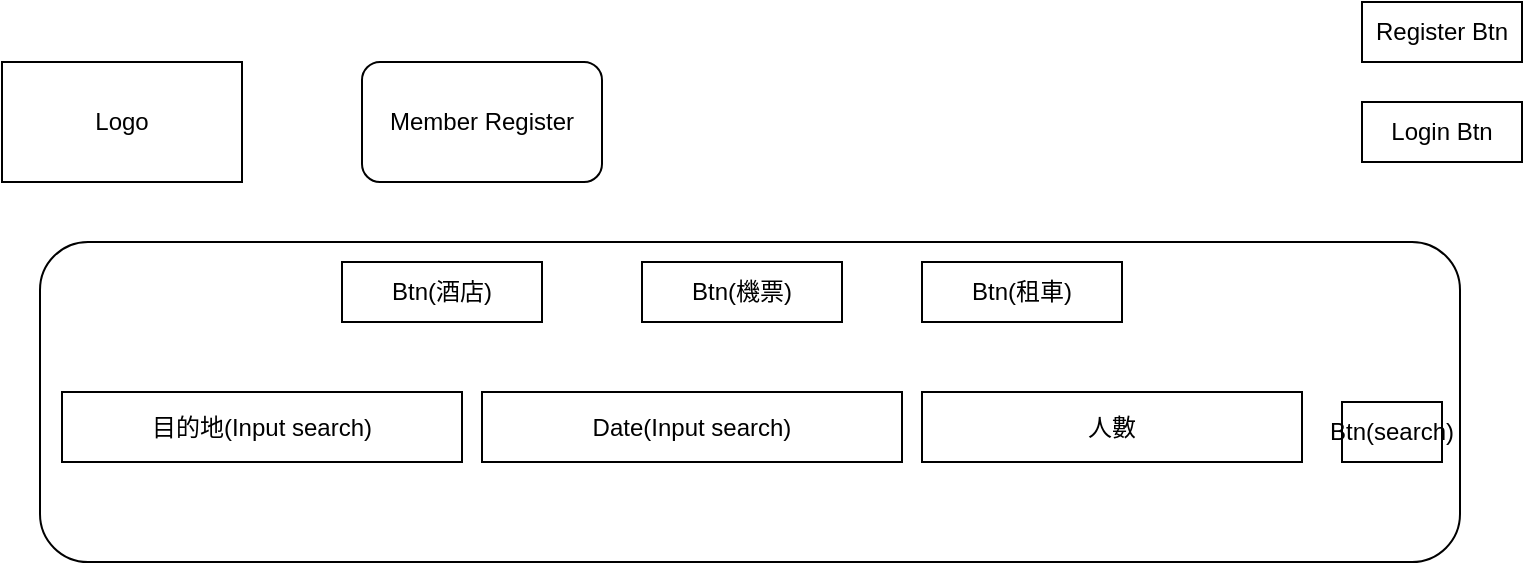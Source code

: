 <mxfile>
    <diagram name="Cover" id="yhkR6pUVogOGr_vbKUKw">
        <mxGraphModel dx="816" dy="419" grid="1" gridSize="10" guides="1" tooltips="1" connect="1" arrows="1" fold="1" page="1" pageScale="1" pageWidth="827" pageHeight="1169" math="0" shadow="0">
            <root>
                <mxCell id="0"/>
                <mxCell id="1" parent="0"/>
                <mxCell id="xEqCbCpqzMmOeNpdaJ_V-1" value="Logo" style="rounded=0;whiteSpace=wrap;html=1;" parent="1" vertex="1">
                    <mxGeometry x="40" y="40" width="120" height="60" as="geometry"/>
                </mxCell>
                <mxCell id="xEqCbCpqzMmOeNpdaJ_V-2" value="Login Btn" style="rounded=0;whiteSpace=wrap;html=1;" parent="1" vertex="1">
                    <mxGeometry x="720" y="60" width="80" height="30" as="geometry"/>
                </mxCell>
                <mxCell id="xEqCbCpqzMmOeNpdaJ_V-4" value="" style="rounded=1;whiteSpace=wrap;html=1;" parent="1" vertex="1">
                    <mxGeometry x="59" y="130" width="710" height="160" as="geometry"/>
                </mxCell>
                <mxCell id="xEqCbCpqzMmOeNpdaJ_V-7" value="Btn(酒店)" style="rounded=0;whiteSpace=wrap;html=1;" parent="1" vertex="1">
                    <mxGeometry x="210" y="140" width="100" height="30" as="geometry"/>
                </mxCell>
                <mxCell id="xEqCbCpqzMmOeNpdaJ_V-8" value="Btn(機票)" style="rounded=0;whiteSpace=wrap;html=1;" parent="1" vertex="1">
                    <mxGeometry x="360" y="140" width="100" height="30" as="geometry"/>
                </mxCell>
                <mxCell id="xEqCbCpqzMmOeNpdaJ_V-9" value="Btn(租車)" style="rounded=0;whiteSpace=wrap;html=1;" parent="1" vertex="1">
                    <mxGeometry x="500" y="140" width="100" height="30" as="geometry"/>
                </mxCell>
                <mxCell id="xEqCbCpqzMmOeNpdaJ_V-10" value="目的地(Input search)" style="rounded=0;whiteSpace=wrap;html=1;" parent="1" vertex="1">
                    <mxGeometry x="70" y="205" width="200" height="35" as="geometry"/>
                </mxCell>
                <mxCell id="xEqCbCpqzMmOeNpdaJ_V-11" value="Date(Input search)" style="rounded=0;whiteSpace=wrap;html=1;" parent="1" vertex="1">
                    <mxGeometry x="280" y="205" width="210" height="35" as="geometry"/>
                </mxCell>
                <mxCell id="xEqCbCpqzMmOeNpdaJ_V-12" value="人數" style="rounded=0;whiteSpace=wrap;html=1;" parent="1" vertex="1">
                    <mxGeometry x="500" y="205" width="190" height="35" as="geometry"/>
                </mxCell>
                <mxCell id="xEqCbCpqzMmOeNpdaJ_V-13" value="Btn(search)" style="rounded=0;whiteSpace=wrap;html=1;" parent="1" vertex="1">
                    <mxGeometry x="710" y="210" width="50" height="30" as="geometry"/>
                </mxCell>
                <mxCell id="xEqCbCpqzMmOeNpdaJ_V-15" style="edgeStyle=orthogonalEdgeStyle;rounded=0;orthogonalLoop=1;jettySize=auto;html=1;exitX=0.5;exitY=1;exitDx=0;exitDy=0;" parent="1" source="xEqCbCpqzMmOeNpdaJ_V-4" target="xEqCbCpqzMmOeNpdaJ_V-4" edge="1">
                    <mxGeometry relative="1" as="geometry"/>
                </mxCell>
                <mxCell id="ALOZ-e7BVdD-AdIb4WJP-1" value="Member Register" style="rounded=1;whiteSpace=wrap;html=1;" vertex="1" parent="1">
                    <mxGeometry x="220" y="40" width="120" height="60" as="geometry"/>
                </mxCell>
                <mxCell id="ALOZ-e7BVdD-AdIb4WJP-2" value="Register Btn" style="rounded=0;whiteSpace=wrap;html=1;" vertex="1" parent="1">
                    <mxGeometry x="720" y="10" width="80" height="30" as="geometry"/>
                </mxCell>
            </root>
        </mxGraphModel>
    </diagram>
    <diagram id="1iG303gjy2WjJgN7xIVB" name="Login ">
        <mxGraphModel dx="816" dy="419" grid="1" gridSize="10" guides="1" tooltips="1" connect="1" arrows="1" fold="1" page="1" pageScale="1" pageWidth="827" pageHeight="1169" math="0" shadow="0">
            <root>
                <mxCell id="0"/>
                <mxCell id="1" parent="0"/>
                <mxCell id="Z8B-DlxmjDhE_zD-ZElz-1" value="Welcome to Login Page&amp;nbsp;" style="rounded=1;whiteSpace=wrap;html=1;" vertex="1" parent="1">
                    <mxGeometry x="210" y="20" width="330" height="60" as="geometry"/>
                </mxCell>
                <mxCell id="apKsVcWTIQd-ivfoW4pK-1" value="Login Info" style="swimlane;whiteSpace=wrap;html=1;" vertex="1" parent="1">
                    <mxGeometry x="70" y="150" width="200" height="200" as="geometry"/>
                </mxCell>
            </root>
        </mxGraphModel>
    </diagram>
    <diagram id="pebGbIhg3EfqXcOt4Ti-" name="Register ">
        <mxGraphModel dx="816" dy="419" grid="1" gridSize="10" guides="1" tooltips="1" connect="1" arrows="1" fold="1" page="1" pageScale="1" pageWidth="827" pageHeight="1169" math="0" shadow="0">
            <root>
                <mxCell id="0"/>
                <mxCell id="1" parent="0"/>
                <mxCell id="41Lo1-z4r4BuDf3XjSDh-1" value="Welcome to Register Page&amp;nbsp;" style="rounded=1;whiteSpace=wrap;html=1;" vertex="1" parent="1">
                    <mxGeometry x="260" y="30" width="330" height="60" as="geometry"/>
                </mxCell>
                <mxCell id="4uIzNu_wvSoYgzJDzj_d-1" value="Register Form" style="shape=internalStorage;whiteSpace=wrap;html=1;backgroundOutline=1;" vertex="1" parent="1">
                    <mxGeometry x="100" y="150" width="230" height="240" as="geometry"/>
                </mxCell>
            </root>
        </mxGraphModel>
    </diagram>
</mxfile>